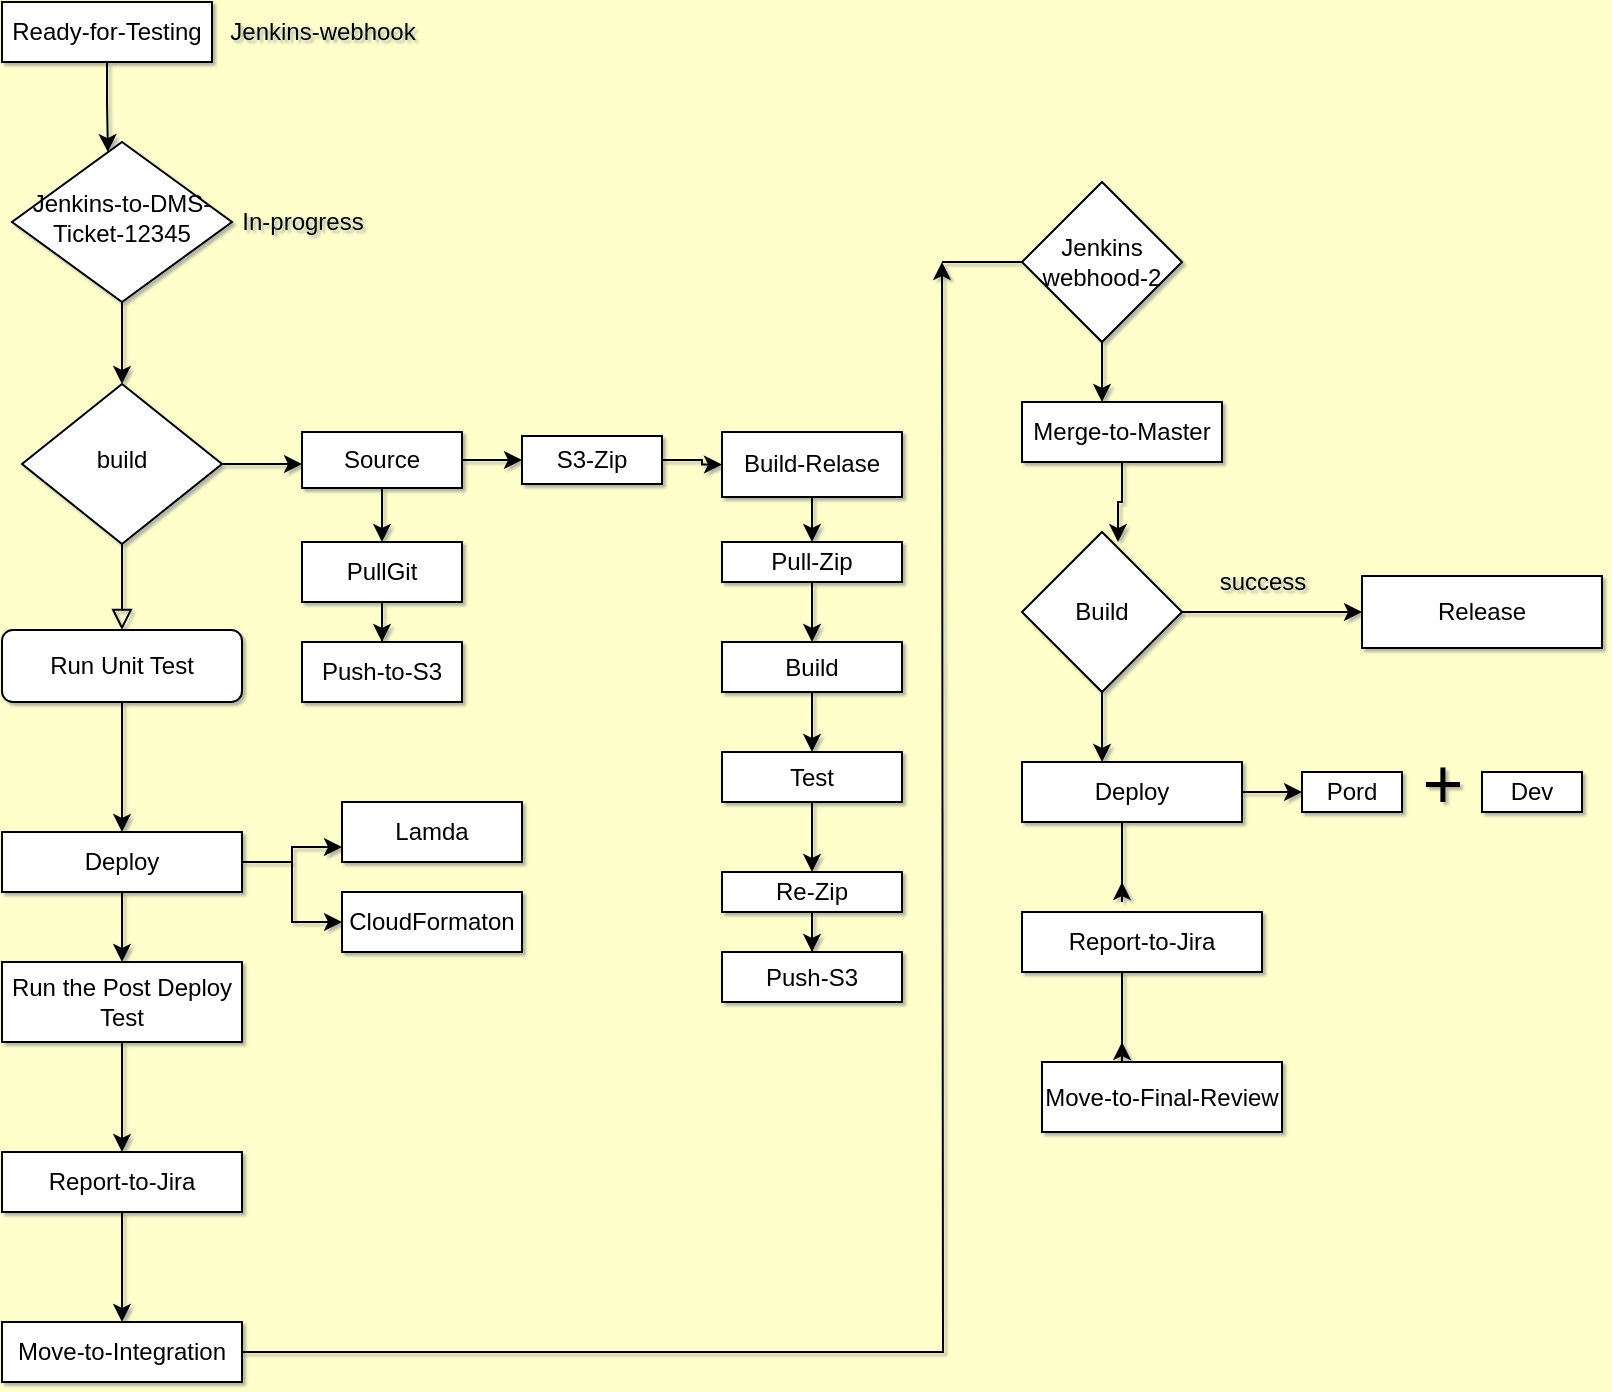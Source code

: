 <mxfile version="12.6.6" type="github">
  <diagram id="C5RBs43oDa-KdzZeNtuy" name="Page-1">
    <mxGraphModel dx="946" dy="646" grid="1" gridSize="10" guides="1" tooltips="1" connect="1" arrows="1" fold="1" page="1" pageScale="1" pageWidth="850" pageHeight="1400" background="#FFFFCC" math="0" shadow="1">
      <root>
        <mxCell id="WIyWlLk6GJQsqaUBKTNV-0"/>
        <mxCell id="WIyWlLk6GJQsqaUBKTNV-1" parent="WIyWlLk6GJQsqaUBKTNV-0"/>
        <mxCell id="WIyWlLk6GJQsqaUBKTNV-6" value="Jenkins-to-DMS-Ticket-12345" style="rhombus;whiteSpace=wrap;html=1;shadow=0;fontFamily=Helvetica;fontSize=12;align=center;strokeWidth=1;spacing=6;spacingTop=-4;" parent="WIyWlLk6GJQsqaUBKTNV-1" vertex="1">
          <mxGeometry x="55" y="150" width="110" height="80" as="geometry"/>
        </mxCell>
        <mxCell id="WIyWlLk6GJQsqaUBKTNV-8" value="" style="rounded=0;html=1;jettySize=auto;orthogonalLoop=1;fontSize=11;endArrow=block;endFill=0;endSize=8;strokeWidth=1;shadow=0;labelBackgroundColor=none;edgeStyle=orthogonalEdgeStyle;" parent="WIyWlLk6GJQsqaUBKTNV-1" source="WIyWlLk6GJQsqaUBKTNV-10" target="WIyWlLk6GJQsqaUBKTNV-11" edge="1">
          <mxGeometry x="0.333" y="20" relative="1" as="geometry">
            <mxPoint as="offset"/>
          </mxGeometry>
        </mxCell>
        <mxCell id="366UzDetPdFdMRulW-qi-27" style="edgeStyle=orthogonalEdgeStyle;rounded=0;orthogonalLoop=1;jettySize=auto;html=1;entryX=0.5;entryY=0;entryDx=0;entryDy=0;" parent="WIyWlLk6GJQsqaUBKTNV-1" source="WIyWlLk6GJQsqaUBKTNV-11" target="366UzDetPdFdMRulW-qi-1" edge="1">
          <mxGeometry relative="1" as="geometry"/>
        </mxCell>
        <mxCell id="WIyWlLk6GJQsqaUBKTNV-11" value="Run Unit Test" style="rounded=1;whiteSpace=wrap;html=1;fontSize=12;glass=0;strokeWidth=1;shadow=0;" parent="WIyWlLk6GJQsqaUBKTNV-1" vertex="1">
          <mxGeometry x="50" y="394" width="120" height="36" as="geometry"/>
        </mxCell>
        <mxCell id="366UzDetPdFdMRulW-qi-28" style="edgeStyle=orthogonalEdgeStyle;rounded=0;orthogonalLoop=1;jettySize=auto;html=1;exitX=0.5;exitY=1;exitDx=0;exitDy=0;" parent="WIyWlLk6GJQsqaUBKTNV-1" source="366UzDetPdFdMRulW-qi-1" target="366UzDetPdFdMRulW-qi-4" edge="1">
          <mxGeometry relative="1" as="geometry"/>
        </mxCell>
        <mxCell id="366UzDetPdFdMRulW-qi-87" value="" style="edgeStyle=orthogonalEdgeStyle;rounded=0;orthogonalLoop=1;jettySize=auto;html=1;entryX=0;entryY=0.75;entryDx=0;entryDy=0;" parent="WIyWlLk6GJQsqaUBKTNV-1" source="366UzDetPdFdMRulW-qi-1" target="366UzDetPdFdMRulW-qi-82" edge="1">
          <mxGeometry relative="1" as="geometry">
            <mxPoint x="360" y="715" as="targetPoint"/>
          </mxGeometry>
        </mxCell>
        <mxCell id="366UzDetPdFdMRulW-qi-88" style="edgeStyle=orthogonalEdgeStyle;rounded=0;orthogonalLoop=1;jettySize=auto;html=1;entryX=0;entryY=0.5;entryDx=0;entryDy=0;" parent="WIyWlLk6GJQsqaUBKTNV-1" source="366UzDetPdFdMRulW-qi-1" target="366UzDetPdFdMRulW-qi-83" edge="1">
          <mxGeometry relative="1" as="geometry"/>
        </mxCell>
        <mxCell id="366UzDetPdFdMRulW-qi-1" value="Deploy" style="rounded=0;whiteSpace=wrap;html=1;" parent="WIyWlLk6GJQsqaUBKTNV-1" vertex="1">
          <mxGeometry x="50" y="495" width="120" height="30" as="geometry"/>
        </mxCell>
        <mxCell id="366UzDetPdFdMRulW-qi-50" style="edgeStyle=orthogonalEdgeStyle;rounded=0;orthogonalLoop=1;jettySize=auto;html=1;entryX=0.436;entryY=0.063;entryDx=0;entryDy=0;entryPerimeter=0;" parent="WIyWlLk6GJQsqaUBKTNV-1" source="366UzDetPdFdMRulW-qi-3" target="WIyWlLk6GJQsqaUBKTNV-6" edge="1">
          <mxGeometry relative="1" as="geometry"/>
        </mxCell>
        <mxCell id="366UzDetPdFdMRulW-qi-3" value="Ready-for-Testing" style="rounded=0;whiteSpace=wrap;html=1;" parent="WIyWlLk6GJQsqaUBKTNV-1" vertex="1">
          <mxGeometry x="50" y="80" width="105" height="30" as="geometry"/>
        </mxCell>
        <mxCell id="366UzDetPdFdMRulW-qi-29" style="edgeStyle=orthogonalEdgeStyle;rounded=0;orthogonalLoop=1;jettySize=auto;html=1;" parent="WIyWlLk6GJQsqaUBKTNV-1" source="366UzDetPdFdMRulW-qi-4" target="366UzDetPdFdMRulW-qi-7" edge="1">
          <mxGeometry relative="1" as="geometry"/>
        </mxCell>
        <mxCell id="366UzDetPdFdMRulW-qi-4" value="Run the Post Deploy&lt;br&gt;Test" style="rounded=0;whiteSpace=wrap;html=1;" parent="WIyWlLk6GJQsqaUBKTNV-1" vertex="1">
          <mxGeometry x="50" y="560" width="120" height="40" as="geometry"/>
        </mxCell>
        <mxCell id="366UzDetPdFdMRulW-qi-45" style="edgeStyle=orthogonalEdgeStyle;rounded=0;orthogonalLoop=1;jettySize=auto;html=1;entryX=0.5;entryY=0;entryDx=0;entryDy=0;" parent="WIyWlLk6GJQsqaUBKTNV-1" source="366UzDetPdFdMRulW-qi-7" target="366UzDetPdFdMRulW-qi-44" edge="1">
          <mxGeometry relative="1" as="geometry"/>
        </mxCell>
        <mxCell id="366UzDetPdFdMRulW-qi-7" value="Report-to-Jira" style="rounded=0;whiteSpace=wrap;html=1;" parent="WIyWlLk6GJQsqaUBKTNV-1" vertex="1">
          <mxGeometry x="50" y="655" width="120" height="30" as="geometry"/>
        </mxCell>
        <mxCell id="366UzDetPdFdMRulW-qi-15" style="edgeStyle=orthogonalEdgeStyle;rounded=0;orthogonalLoop=1;jettySize=auto;html=1;entryX=0.5;entryY=0;entryDx=0;entryDy=0;" parent="WIyWlLk6GJQsqaUBKTNV-1" source="366UzDetPdFdMRulW-qi-8" target="366UzDetPdFdMRulW-qi-13" edge="1">
          <mxGeometry relative="1" as="geometry"/>
        </mxCell>
        <mxCell id="lkYfqcoriqOVBKR6wjKF-7" style="edgeStyle=orthogonalEdgeStyle;rounded=0;orthogonalLoop=1;jettySize=auto;html=1;entryX=0;entryY=0.5;entryDx=0;entryDy=0;" edge="1" parent="WIyWlLk6GJQsqaUBKTNV-1" source="366UzDetPdFdMRulW-qi-8" target="366UzDetPdFdMRulW-qi-113">
          <mxGeometry relative="1" as="geometry"/>
        </mxCell>
        <mxCell id="366UzDetPdFdMRulW-qi-8" value="Source" style="rounded=0;whiteSpace=wrap;html=1;" parent="WIyWlLk6GJQsqaUBKTNV-1" vertex="1">
          <mxGeometry x="200" y="295" width="80" height="28" as="geometry"/>
        </mxCell>
        <mxCell id="366UzDetPdFdMRulW-qi-23" style="edgeStyle=orthogonalEdgeStyle;rounded=0;orthogonalLoop=1;jettySize=auto;html=1;entryX=0.5;entryY=0;entryDx=0;entryDy=0;" parent="WIyWlLk6GJQsqaUBKTNV-1" source="366UzDetPdFdMRulW-qi-13" target="366UzDetPdFdMRulW-qi-14" edge="1">
          <mxGeometry relative="1" as="geometry"/>
        </mxCell>
        <mxCell id="366UzDetPdFdMRulW-qi-13" value="PullGit" style="rounded=0;whiteSpace=wrap;html=1;" parent="WIyWlLk6GJQsqaUBKTNV-1" vertex="1">
          <mxGeometry x="200" y="350" width="80" height="30" as="geometry"/>
        </mxCell>
        <mxCell id="366UzDetPdFdMRulW-qi-14" value="Push-to-S3" style="rounded=0;whiteSpace=wrap;html=1;" parent="WIyWlLk6GJQsqaUBKTNV-1" vertex="1">
          <mxGeometry x="200" y="400" width="80" height="30" as="geometry"/>
        </mxCell>
        <mxCell id="lkYfqcoriqOVBKR6wjKF-26" style="edgeStyle=orthogonalEdgeStyle;rounded=0;orthogonalLoop=1;jettySize=auto;html=1;entryX=0.4;entryY=0;entryDx=0;entryDy=0;entryPerimeter=0;" edge="1" parent="WIyWlLk6GJQsqaUBKTNV-1" source="366UzDetPdFdMRulW-qi-31" target="366UzDetPdFdMRulW-qi-32">
          <mxGeometry relative="1" as="geometry"/>
        </mxCell>
        <mxCell id="366UzDetPdFdMRulW-qi-31" value="Jenkins webhood-2" style="rhombus;whiteSpace=wrap;html=1;" parent="WIyWlLk6GJQsqaUBKTNV-1" vertex="1">
          <mxGeometry x="560" y="170" width="80" height="80" as="geometry"/>
        </mxCell>
        <mxCell id="lkYfqcoriqOVBKR6wjKF-27" style="edgeStyle=orthogonalEdgeStyle;rounded=0;orthogonalLoop=1;jettySize=auto;html=1;entryX=0.6;entryY=0.063;entryDx=0;entryDy=0;entryPerimeter=0;" edge="1" parent="WIyWlLk6GJQsqaUBKTNV-1" source="366UzDetPdFdMRulW-qi-32" target="366UzDetPdFdMRulW-qi-38">
          <mxGeometry relative="1" as="geometry"/>
        </mxCell>
        <mxCell id="366UzDetPdFdMRulW-qi-32" value="Merge-to-Master" style="rounded=0;whiteSpace=wrap;html=1;" parent="WIyWlLk6GJQsqaUBKTNV-1" vertex="1">
          <mxGeometry x="560" y="280" width="100" height="30" as="geometry"/>
        </mxCell>
        <mxCell id="lkYfqcoriqOVBKR6wjKF-28" style="edgeStyle=orthogonalEdgeStyle;rounded=0;orthogonalLoop=1;jettySize=auto;html=1;entryX=0.364;entryY=0;entryDx=0;entryDy=0;entryPerimeter=0;" edge="1" parent="WIyWlLk6GJQsqaUBKTNV-1" source="366UzDetPdFdMRulW-qi-38" target="366UzDetPdFdMRulW-qi-41">
          <mxGeometry relative="1" as="geometry"/>
        </mxCell>
        <mxCell id="366UzDetPdFdMRulW-qi-38" value="Build" style="rhombus;whiteSpace=wrap;html=1;" parent="WIyWlLk6GJQsqaUBKTNV-1" vertex="1">
          <mxGeometry x="560" y="345" width="80" height="80" as="geometry"/>
        </mxCell>
        <mxCell id="366UzDetPdFdMRulW-qi-43" value="Move-to-Final-Review" style="rounded=0;whiteSpace=wrap;html=1;" parent="WIyWlLk6GJQsqaUBKTNV-1" vertex="1">
          <mxGeometry x="570" y="610" width="120" height="35" as="geometry"/>
        </mxCell>
        <mxCell id="lkYfqcoriqOVBKR6wjKF-22" style="edgeStyle=orthogonalEdgeStyle;rounded=0;orthogonalLoop=1;jettySize=auto;html=1;" edge="1" parent="WIyWlLk6GJQsqaUBKTNV-1" source="366UzDetPdFdMRulW-qi-44">
          <mxGeometry relative="1" as="geometry">
            <mxPoint x="520" y="210" as="targetPoint"/>
          </mxGeometry>
        </mxCell>
        <mxCell id="366UzDetPdFdMRulW-qi-44" value="Move-to-Integration" style="rounded=0;whiteSpace=wrap;html=1;" parent="WIyWlLk6GJQsqaUBKTNV-1" vertex="1">
          <mxGeometry x="50" y="740" width="120" height="30" as="geometry"/>
        </mxCell>
        <mxCell id="366UzDetPdFdMRulW-qi-52" value="In-progress" style="text;html=1;align=center;verticalAlign=middle;resizable=0;points=[];autosize=1;" parent="WIyWlLk6GJQsqaUBKTNV-1" vertex="1">
          <mxGeometry x="160" y="180" width="80" height="20" as="geometry"/>
        </mxCell>
        <mxCell id="366UzDetPdFdMRulW-qi-65" value="Jenkins-webhook" style="text;html=1;align=center;verticalAlign=middle;resizable=0;points=[];autosize=1;" parent="WIyWlLk6GJQsqaUBKTNV-1" vertex="1">
          <mxGeometry x="155" y="85" width="110" height="20" as="geometry"/>
        </mxCell>
        <mxCell id="366UzDetPdFdMRulW-qi-76" value="Dev" style="rounded=0;whiteSpace=wrap;html=1;" parent="WIyWlLk6GJQsqaUBKTNV-1" vertex="1">
          <mxGeometry x="790" y="465" width="50" height="20" as="geometry"/>
        </mxCell>
        <mxCell id="366UzDetPdFdMRulW-qi-75" style="edgeStyle=orthogonalEdgeStyle;rounded=0;orthogonalLoop=1;jettySize=auto;html=1;exitX=0.5;exitY=1;exitDx=0;exitDy=0;" parent="WIyWlLk6GJQsqaUBKTNV-1" edge="1">
          <mxGeometry relative="1" as="geometry">
            <mxPoint x="797" y="537.5" as="sourcePoint"/>
            <mxPoint x="797" y="537.5" as="targetPoint"/>
          </mxGeometry>
        </mxCell>
        <mxCell id="366UzDetPdFdMRulW-qi-78" value="&lt;font style=&quot;font-size: 35px&quot;&gt;+&lt;/font&gt;" style="text;html=1;align=center;verticalAlign=middle;resizable=0;points=[];autosize=1;" parent="WIyWlLk6GJQsqaUBKTNV-1" vertex="1">
          <mxGeometry x="750" y="455" width="40" height="30" as="geometry"/>
        </mxCell>
        <mxCell id="366UzDetPdFdMRulW-qi-82" value="Lamda" style="rounded=0;whiteSpace=wrap;html=1;" parent="WIyWlLk6GJQsqaUBKTNV-1" vertex="1">
          <mxGeometry x="220" y="480" width="90" height="30" as="geometry"/>
        </mxCell>
        <mxCell id="366UzDetPdFdMRulW-qi-83" value="CloudFormaton" style="rounded=0;whiteSpace=wrap;html=1;" parent="WIyWlLk6GJQsqaUBKTNV-1" vertex="1">
          <mxGeometry x="220" y="525" width="90" height="30" as="geometry"/>
        </mxCell>
        <mxCell id="lkYfqcoriqOVBKR6wjKF-29" style="edgeStyle=orthogonalEdgeStyle;rounded=0;orthogonalLoop=1;jettySize=auto;html=1;" edge="1" parent="WIyWlLk6GJQsqaUBKTNV-1" source="366UzDetPdFdMRulW-qi-41">
          <mxGeometry relative="1" as="geometry">
            <mxPoint x="610" y="520" as="targetPoint"/>
            <Array as="points">
              <mxPoint x="610" y="530"/>
            </Array>
          </mxGeometry>
        </mxCell>
        <mxCell id="lkYfqcoriqOVBKR6wjKF-32" style="edgeStyle=orthogonalEdgeStyle;rounded=0;orthogonalLoop=1;jettySize=auto;html=1;entryX=0;entryY=0.5;entryDx=0;entryDy=0;" edge="1" parent="WIyWlLk6GJQsqaUBKTNV-1" source="366UzDetPdFdMRulW-qi-41" target="366UzDetPdFdMRulW-qi-72">
          <mxGeometry relative="1" as="geometry"/>
        </mxCell>
        <mxCell id="366UzDetPdFdMRulW-qi-41" value="Deploy" style="rounded=0;whiteSpace=wrap;html=1;" parent="WIyWlLk6GJQsqaUBKTNV-1" vertex="1">
          <mxGeometry x="560" y="460" width="110" height="30" as="geometry"/>
        </mxCell>
        <mxCell id="366UzDetPdFdMRulW-qi-72" value="Pord" style="rounded=0;whiteSpace=wrap;html=1;" parent="WIyWlLk6GJQsqaUBKTNV-1" vertex="1">
          <mxGeometry x="700" y="465" width="50" height="20" as="geometry"/>
        </mxCell>
        <mxCell id="lkYfqcoriqOVBKR6wjKF-30" style="edgeStyle=orthogonalEdgeStyle;rounded=0;orthogonalLoop=1;jettySize=auto;html=1;" edge="1" parent="WIyWlLk6GJQsqaUBKTNV-1" source="366UzDetPdFdMRulW-qi-100">
          <mxGeometry relative="1" as="geometry">
            <mxPoint x="610" y="600" as="targetPoint"/>
            <Array as="points">
              <mxPoint x="610" y="610"/>
            </Array>
          </mxGeometry>
        </mxCell>
        <mxCell id="366UzDetPdFdMRulW-qi-100" value="Report-to-Jira" style="rounded=0;whiteSpace=wrap;html=1;" parent="WIyWlLk6GJQsqaUBKTNV-1" vertex="1">
          <mxGeometry x="560" y="535" width="120" height="30" as="geometry"/>
        </mxCell>
        <mxCell id="lkYfqcoriqOVBKR6wjKF-6" style="edgeStyle=orthogonalEdgeStyle;rounded=0;orthogonalLoop=1;jettySize=auto;html=1;entryX=0;entryY=0.5;entryDx=0;entryDy=0;" edge="1" parent="WIyWlLk6GJQsqaUBKTNV-1" source="366UzDetPdFdMRulW-qi-113" target="366UzDetPdFdMRulW-qi-114">
          <mxGeometry relative="1" as="geometry">
            <mxPoint x="530" y="336" as="targetPoint"/>
          </mxGeometry>
        </mxCell>
        <mxCell id="366UzDetPdFdMRulW-qi-113" value="S3-Zip" style="rounded=0;whiteSpace=wrap;html=1;" parent="WIyWlLk6GJQsqaUBKTNV-1" vertex="1">
          <mxGeometry x="310" y="297" width="70" height="24" as="geometry"/>
        </mxCell>
        <mxCell id="lkYfqcoriqOVBKR6wjKF-16" style="edgeStyle=orthogonalEdgeStyle;rounded=0;orthogonalLoop=1;jettySize=auto;html=1;" edge="1" parent="WIyWlLk6GJQsqaUBKTNV-1" source="366UzDetPdFdMRulW-qi-114">
          <mxGeometry relative="1" as="geometry">
            <mxPoint x="455" y="350" as="targetPoint"/>
          </mxGeometry>
        </mxCell>
        <mxCell id="366UzDetPdFdMRulW-qi-114" value="Build-Relase" style="rounded=0;whiteSpace=wrap;html=1;" parent="WIyWlLk6GJQsqaUBKTNV-1" vertex="1">
          <mxGeometry x="410" y="295" width="90" height="32.5" as="geometry"/>
        </mxCell>
        <mxCell id="lkYfqcoriqOVBKR6wjKF-19" style="edgeStyle=orthogonalEdgeStyle;rounded=0;orthogonalLoop=1;jettySize=auto;html=1;exitX=0.5;exitY=1;exitDx=0;exitDy=0;entryX=0.5;entryY=0;entryDx=0;entryDy=0;" edge="1" parent="WIyWlLk6GJQsqaUBKTNV-1" source="366UzDetPdFdMRulW-qi-115" target="366UzDetPdFdMRulW-qi-116">
          <mxGeometry relative="1" as="geometry"/>
        </mxCell>
        <mxCell id="366UzDetPdFdMRulW-qi-115" value="Pull-Zip" style="rounded=0;whiteSpace=wrap;html=1;" parent="WIyWlLk6GJQsqaUBKTNV-1" vertex="1">
          <mxGeometry x="410" y="350" width="90" height="20" as="geometry"/>
        </mxCell>
        <mxCell id="366UzDetPdFdMRulW-qi-118" value="" style="edgeStyle=orthogonalEdgeStyle;rounded=0;orthogonalLoop=1;jettySize=auto;html=1;" parent="WIyWlLk6GJQsqaUBKTNV-1" source="366UzDetPdFdMRulW-qi-116" target="366UzDetPdFdMRulW-qi-117" edge="1">
          <mxGeometry relative="1" as="geometry"/>
        </mxCell>
        <mxCell id="366UzDetPdFdMRulW-qi-116" value="Build" style="rounded=0;whiteSpace=wrap;html=1;" parent="WIyWlLk6GJQsqaUBKTNV-1" vertex="1">
          <mxGeometry x="410" y="400" width="90" height="25" as="geometry"/>
        </mxCell>
        <mxCell id="lkYfqcoriqOVBKR6wjKF-4" style="edgeStyle=orthogonalEdgeStyle;rounded=0;orthogonalLoop=1;jettySize=auto;html=1;exitX=0.5;exitY=1;exitDx=0;exitDy=0;entryX=0.5;entryY=0;entryDx=0;entryDy=0;" edge="1" parent="WIyWlLk6GJQsqaUBKTNV-1" source="366UzDetPdFdMRulW-qi-117" target="366UzDetPdFdMRulW-qi-119">
          <mxGeometry relative="1" as="geometry"/>
        </mxCell>
        <mxCell id="366UzDetPdFdMRulW-qi-117" value="Test" style="rounded=0;whiteSpace=wrap;html=1;" parent="WIyWlLk6GJQsqaUBKTNV-1" vertex="1">
          <mxGeometry x="410" y="455" width="90" height="25" as="geometry"/>
        </mxCell>
        <mxCell id="lkYfqcoriqOVBKR6wjKF-11" style="edgeStyle=orthogonalEdgeStyle;rounded=0;orthogonalLoop=1;jettySize=auto;html=1;entryX=0.5;entryY=0;entryDx=0;entryDy=0;" edge="1" parent="WIyWlLk6GJQsqaUBKTNV-1" source="366UzDetPdFdMRulW-qi-119" target="366UzDetPdFdMRulW-qi-122">
          <mxGeometry relative="1" as="geometry"/>
        </mxCell>
        <mxCell id="366UzDetPdFdMRulW-qi-119" value="Re-Zip" style="rounded=0;whiteSpace=wrap;html=1;" parent="WIyWlLk6GJQsqaUBKTNV-1" vertex="1">
          <mxGeometry x="410" y="515" width="90" height="20" as="geometry"/>
        </mxCell>
        <mxCell id="366UzDetPdFdMRulW-qi-122" value="Push-S3" style="rounded=0;whiteSpace=wrap;html=1;" parent="WIyWlLk6GJQsqaUBKTNV-1" vertex="1">
          <mxGeometry x="410" y="555" width="90" height="25" as="geometry"/>
        </mxCell>
        <mxCell id="lkYfqcoriqOVBKR6wjKF-10" style="edgeStyle=orthogonalEdgeStyle;rounded=0;orthogonalLoop=1;jettySize=auto;html=1;" edge="1" parent="WIyWlLk6GJQsqaUBKTNV-1" source="WIyWlLk6GJQsqaUBKTNV-10">
          <mxGeometry relative="1" as="geometry">
            <mxPoint x="200" y="311" as="targetPoint"/>
          </mxGeometry>
        </mxCell>
        <mxCell id="WIyWlLk6GJQsqaUBKTNV-10" value="build" style="rhombus;whiteSpace=wrap;html=1;shadow=0;fontFamily=Helvetica;fontSize=12;align=center;strokeWidth=1;spacing=6;spacingTop=-4;" parent="WIyWlLk6GJQsqaUBKTNV-1" vertex="1">
          <mxGeometry x="60" y="271" width="100" height="80" as="geometry"/>
        </mxCell>
        <mxCell id="lkYfqcoriqOVBKR6wjKF-8" style="edgeStyle=orthogonalEdgeStyle;rounded=0;orthogonalLoop=1;jettySize=auto;html=1;" edge="1" parent="WIyWlLk6GJQsqaUBKTNV-1" source="WIyWlLk6GJQsqaUBKTNV-6" target="WIyWlLk6GJQsqaUBKTNV-10">
          <mxGeometry relative="1" as="geometry">
            <mxPoint x="225" y="340" as="targetPoint"/>
            <mxPoint x="225" y="250" as="sourcePoint"/>
          </mxGeometry>
        </mxCell>
        <mxCell id="366UzDetPdFdMRulW-qi-102" value="Release" style="rounded=0;whiteSpace=wrap;html=1;" parent="WIyWlLk6GJQsqaUBKTNV-1" vertex="1">
          <mxGeometry x="730" y="367" width="120" height="36" as="geometry"/>
        </mxCell>
        <mxCell id="lkYfqcoriqOVBKR6wjKF-20" value="" style="edgeStyle=orthogonalEdgeStyle;rounded=0;orthogonalLoop=1;jettySize=auto;html=1;" edge="1" parent="WIyWlLk6GJQsqaUBKTNV-1" source="366UzDetPdFdMRulW-qi-38" target="366UzDetPdFdMRulW-qi-102">
          <mxGeometry relative="1" as="geometry">
            <mxPoint x="930" y="420" as="targetPoint"/>
            <mxPoint x="640" y="385" as="sourcePoint"/>
          </mxGeometry>
        </mxCell>
        <mxCell id="366UzDetPdFdMRulW-qi-69" value="success" style="text;html=1;align=center;verticalAlign=middle;resizable=0;points=[];autosize=1;" parent="WIyWlLk6GJQsqaUBKTNV-1" vertex="1">
          <mxGeometry x="650" y="360" width="60" height="20" as="geometry"/>
        </mxCell>
        <mxCell id="lkYfqcoriqOVBKR6wjKF-25" value="" style="endArrow=none;html=1;entryX=0;entryY=0.5;entryDx=0;entryDy=0;" edge="1" parent="WIyWlLk6GJQsqaUBKTNV-1" target="366UzDetPdFdMRulW-qi-31">
          <mxGeometry width="50" height="50" relative="1" as="geometry">
            <mxPoint x="520" y="210" as="sourcePoint"/>
            <mxPoint x="570" y="160" as="targetPoint"/>
          </mxGeometry>
        </mxCell>
      </root>
    </mxGraphModel>
  </diagram>
</mxfile>
